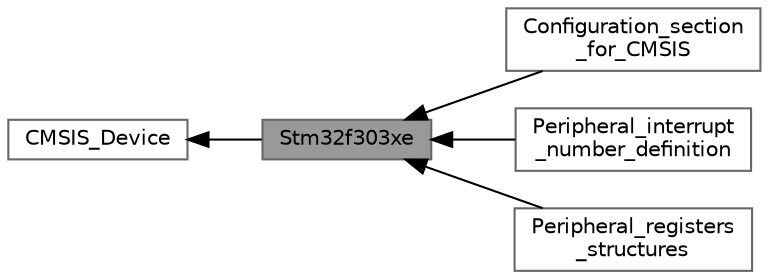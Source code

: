 digraph "Stm32f303xe"
{
 // LATEX_PDF_SIZE
  bgcolor="transparent";
  edge [fontname=Helvetica,fontsize=10,labelfontname=Helvetica,labelfontsize=10];
  node [fontname=Helvetica,fontsize=10,shape=box,height=0.2,width=0.4];
  rankdir=LR;
  Node2 [id="Node000002",label="CMSIS_Device",height=0.2,width=0.4,color="grey40", fillcolor="white", style="filled",URL="$group___c_m_s_i_s___device.html",tooltip=" "];
  Node3 [id="Node000003",label="Configuration_section\l_for_CMSIS",height=0.2,width=0.4,color="grey40", fillcolor="white", style="filled",URL="$group___configuration__section__for___c_m_s_i_s.html",tooltip=" "];
  Node4 [id="Node000004",label="Peripheral_interrupt\l_number_definition",height=0.2,width=0.4,color="grey40", fillcolor="white", style="filled",URL="$group___peripheral__interrupt__number__definition.html",tooltip=" "];
  Node5 [id="Node000005",label="Peripheral_registers\l_structures",height=0.2,width=0.4,color="grey40", fillcolor="white", style="filled",URL="$group___peripheral__registers__structures.html",tooltip=" "];
  Node1 [id="Node000001",label="Stm32f303xe",height=0.2,width=0.4,color="gray40", fillcolor="grey60", style="filled", fontcolor="black",tooltip=" "];
  Node2->Node1 [shape=plaintext, dir="back", style="solid"];
  Node1->Node3 [shape=plaintext, dir="back", style="solid"];
  Node1->Node4 [shape=plaintext, dir="back", style="solid"];
  Node1->Node5 [shape=plaintext, dir="back", style="solid"];
}
